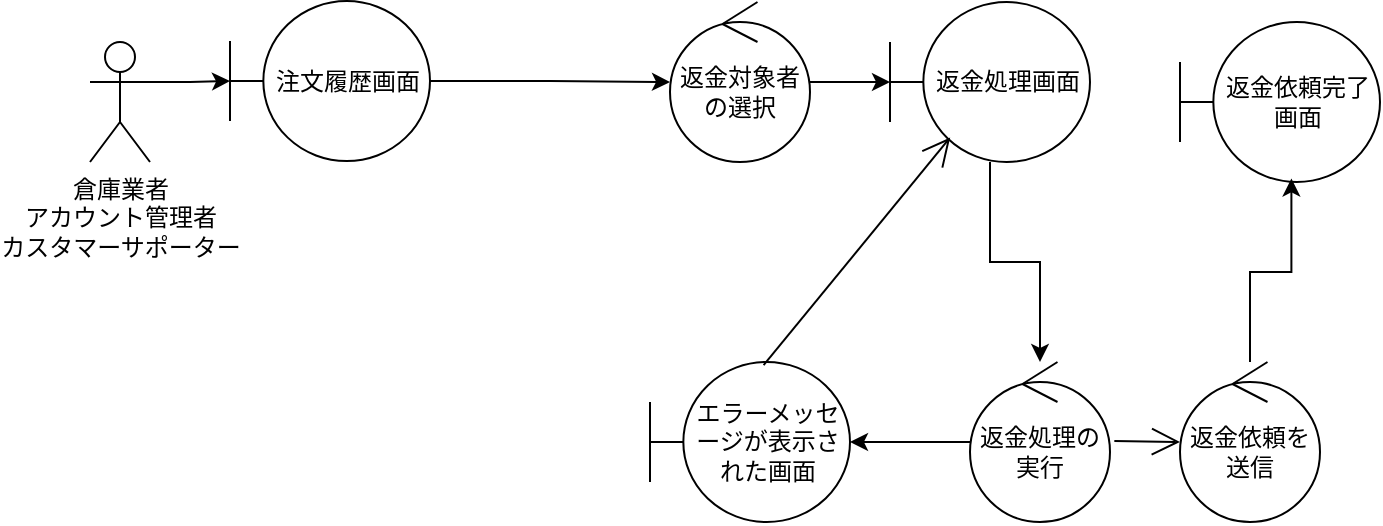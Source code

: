 <mxfile>
    <diagram name="ページ1" id="gWr4JtAHWeSnUZ1lcRqY">
        <mxGraphModel dx="1985" dy="2073" grid="1" gridSize="10" guides="1" tooltips="1" connect="1" arrows="1" fold="1" page="1" pageScale="1" pageWidth="1169" pageHeight="827" math="0" shadow="0">
            <root>
                <mxCell id="0"/>
                <mxCell id="1" parent="0"/>
                <mxCell id="AbAq9ewkS6oZXFf50iRQ-2" style="edgeStyle=orthogonalEdgeStyle;rounded=0;orthogonalLoop=1;jettySize=auto;html=1;exitX=1;exitY=0.333;exitDx=0;exitDy=0;exitPerimeter=0;" parent="1" source="AbAq9ewkS6oZXFf50iRQ-1" target="AbAq9ewkS6oZXFf50iRQ-3" edge="1">
                    <mxGeometry relative="1" as="geometry">
                        <mxPoint x="-1000.0" y="-1560.462" as="targetPoint"/>
                    </mxGeometry>
                </mxCell>
                <mxCell id="AbAq9ewkS6oZXFf50iRQ-1" value="倉庫業者&lt;div&gt;アカウント管理者&lt;/div&gt;&lt;div&gt;カスタマーサポーター&lt;/div&gt;" style="shape=umlActor;verticalLabelPosition=bottom;verticalAlign=top;html=1;" parent="1" vertex="1">
                    <mxGeometry x="-1120" y="-1580" width="30" height="60" as="geometry"/>
                </mxCell>
                <mxCell id="AbAq9ewkS6oZXFf50iRQ-3" value="注文履歴画面" style="shape=umlBoundary;whiteSpace=wrap;html=1;" parent="1" vertex="1">
                    <mxGeometry x="-1050.0" y="-1600.462" width="100" height="80" as="geometry"/>
                </mxCell>
                <mxCell id="AbAq9ewkS6oZXFf50iRQ-6" value="" style="edgeStyle=orthogonalEdgeStyle;rounded=0;orthogonalLoop=1;jettySize=auto;html=1;" parent="1" source="AbAq9ewkS6oZXFf50iRQ-3" target="AbAq9ewkS6oZXFf50iRQ-4" edge="1">
                    <mxGeometry relative="1" as="geometry">
                        <mxPoint x="-810.0" y="-1560.462" as="targetPoint"/>
                        <mxPoint x="-950" y="-1560" as="sourcePoint"/>
                    </mxGeometry>
                </mxCell>
                <mxCell id="AbAq9ewkS6oZXFf50iRQ-7" style="edgeStyle=orthogonalEdgeStyle;rounded=0;orthogonalLoop=1;jettySize=auto;html=1;" parent="1" source="AbAq9ewkS6oZXFf50iRQ-4" target="AbAq9ewkS6oZXFf50iRQ-8" edge="1">
                    <mxGeometry relative="1" as="geometry">
                        <mxPoint x="-670" y="-1560" as="targetPoint"/>
                    </mxGeometry>
                </mxCell>
                <mxCell id="AbAq9ewkS6oZXFf50iRQ-4" value="返金対象者の選択" style="ellipse;shape=umlControl;whiteSpace=wrap;html=1;" parent="1" vertex="1">
                    <mxGeometry x="-830" y="-1600" width="70" height="80" as="geometry"/>
                </mxCell>
                <mxCell id="AbAq9ewkS6oZXFf50iRQ-9" style="edgeStyle=orthogonalEdgeStyle;rounded=0;orthogonalLoop=1;jettySize=auto;html=1;" parent="1" source="AbAq9ewkS6oZXFf50iRQ-8" target="AbAq9ewkS6oZXFf50iRQ-10" edge="1">
                    <mxGeometry relative="1" as="geometry">
                        <mxPoint x="-550" y="-1560" as="targetPoint"/>
                    </mxGeometry>
                </mxCell>
                <mxCell id="AbAq9ewkS6oZXFf50iRQ-8" value="返金処理画面" style="shape=umlBoundary;whiteSpace=wrap;html=1;" parent="1" vertex="1">
                    <mxGeometry x="-720" y="-1600" width="100" height="80" as="geometry"/>
                </mxCell>
                <mxCell id="AbAq9ewkS6oZXFf50iRQ-12" style="edgeStyle=orthogonalEdgeStyle;rounded=0;orthogonalLoop=1;jettySize=auto;html=1;" parent="1" source="AbAq9ewkS6oZXFf50iRQ-10" target="AbAq9ewkS6oZXFf50iRQ-13" edge="1">
                    <mxGeometry relative="1" as="geometry">
                        <mxPoint x="-790.0" y="-1380" as="targetPoint"/>
                    </mxGeometry>
                </mxCell>
                <mxCell id="AbAq9ewkS6oZXFf50iRQ-10" value="返金処理の実行" style="ellipse;shape=umlControl;whiteSpace=wrap;html=1;" parent="1" vertex="1">
                    <mxGeometry x="-680" y="-1420" width="70" height="80" as="geometry"/>
                </mxCell>
                <mxCell id="AbAq9ewkS6oZXFf50iRQ-13" value="エラーメッセージが表示された画面" style="shape=umlBoundary;whiteSpace=wrap;html=1;" parent="1" vertex="1">
                    <mxGeometry x="-840.0" y="-1420" width="100" height="80" as="geometry"/>
                </mxCell>
                <mxCell id="AbAq9ewkS6oZXFf50iRQ-14" value="" style="endArrow=open;endFill=1;endSize=12;html=1;rounded=0;exitX=0.568;exitY=0.02;exitDx=0;exitDy=0;exitPerimeter=0;entryX=0.301;entryY=0.847;entryDx=0;entryDy=0;entryPerimeter=0;" parent="1" source="AbAq9ewkS6oZXFf50iRQ-13" target="AbAq9ewkS6oZXFf50iRQ-8" edge="1">
                    <mxGeometry width="160" relative="1" as="geometry">
                        <mxPoint x="-550" y="-1470" as="sourcePoint"/>
                        <mxPoint x="-390" y="-1470" as="targetPoint"/>
                    </mxGeometry>
                </mxCell>
                <mxCell id="AbAq9ewkS6oZXFf50iRQ-15" value="" style="endArrow=open;endFill=1;endSize=12;html=1;rounded=0;exitX=1.031;exitY=0.494;exitDx=0;exitDy=0;exitPerimeter=0;" parent="1" source="AbAq9ewkS6oZXFf50iRQ-10" target="AbAq9ewkS6oZXFf50iRQ-16" edge="1">
                    <mxGeometry width="160" relative="1" as="geometry">
                        <mxPoint x="-550" y="-1470" as="sourcePoint"/>
                        <mxPoint x="-540" y="-1380" as="targetPoint"/>
                    </mxGeometry>
                </mxCell>
                <mxCell id="AbAq9ewkS6oZXFf50iRQ-16" value="返金依頼を送信" style="ellipse;shape=umlControl;whiteSpace=wrap;html=1;" parent="1" vertex="1">
                    <mxGeometry x="-575" y="-1420" width="70" height="80" as="geometry"/>
                </mxCell>
                <mxCell id="AbAq9ewkS6oZXFf50iRQ-17" value="返金依頼完了画面" style="shape=umlBoundary;whiteSpace=wrap;html=1;" parent="1" vertex="1">
                    <mxGeometry x="-575" y="-1590" width="100" height="80" as="geometry"/>
                </mxCell>
                <mxCell id="AbAq9ewkS6oZXFf50iRQ-18" style="edgeStyle=orthogonalEdgeStyle;rounded=0;orthogonalLoop=1;jettySize=auto;html=1;entryX=0.557;entryY=0.978;entryDx=0;entryDy=0;entryPerimeter=0;" parent="1" source="AbAq9ewkS6oZXFf50iRQ-16" target="AbAq9ewkS6oZXFf50iRQ-17" edge="1">
                    <mxGeometry relative="1" as="geometry"/>
                </mxCell>
            </root>
        </mxGraphModel>
    </diagram>
</mxfile>